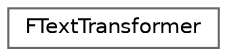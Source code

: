 digraph "Graphical Class Hierarchy"
{
 // INTERACTIVE_SVG=YES
 // LATEX_PDF_SIZE
  bgcolor="transparent";
  edge [fontname=Helvetica,fontsize=10,labelfontname=Helvetica,labelfontsize=10];
  node [fontname=Helvetica,fontsize=10,shape=box,height=0.2,width=0.4];
  rankdir="LR";
  Node0 [id="Node000000",label="FTextTransformer",height=0.2,width=0.4,color="grey40", fillcolor="white", style="filled",URL="$d7/d05/classFTextTransformer.html",tooltip="Utility for performing low-level localized transforms."];
}
